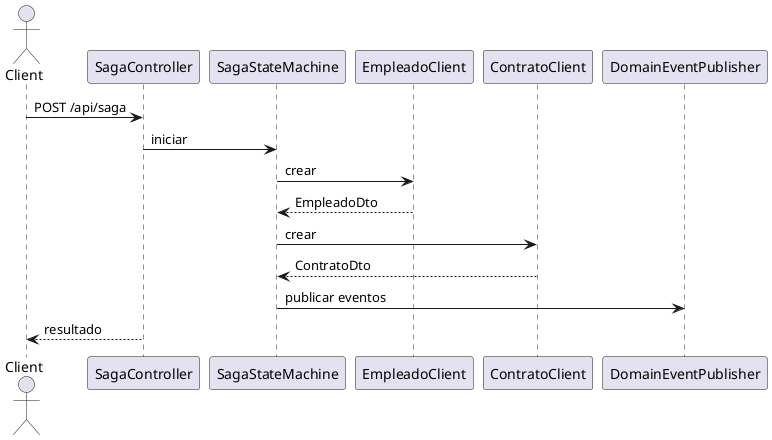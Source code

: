 @startuml
actor Client
Client -> SagaController : POST /api/saga
SagaController -> SagaStateMachine : iniciar
SagaStateMachine -> EmpleadoClient : crear
EmpleadoClient --> SagaStateMachine : EmpleadoDto
SagaStateMachine -> ContratoClient : crear
ContratoClient --> SagaStateMachine : ContratoDto
SagaStateMachine -> DomainEventPublisher : publicar eventos
SagaController --> Client : resultado
@enduml

